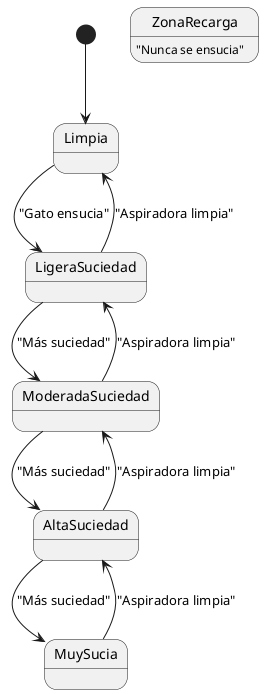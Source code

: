 @startuml
[*] --> Limpia

Limpia --> LigeraSuciedad : "Gato ensucia"
LigeraSuciedad --> ModeradaSuciedad : "Más suciedad"
ModeradaSuciedad --> AltaSuciedad : "Más suciedad"
AltaSuciedad --> MuySucia : "Más suciedad"

MuySucia --> AltaSuciedad : "Aspiradora limpia"
AltaSuciedad --> ModeradaSuciedad : "Aspiradora limpia"
ModeradaSuciedad --> LigeraSuciedad : "Aspiradora limpia"
LigeraSuciedad --> Limpia : "Aspiradora limpia"

ZonaRecarga : "Nunca se ensucia"

@enduml
